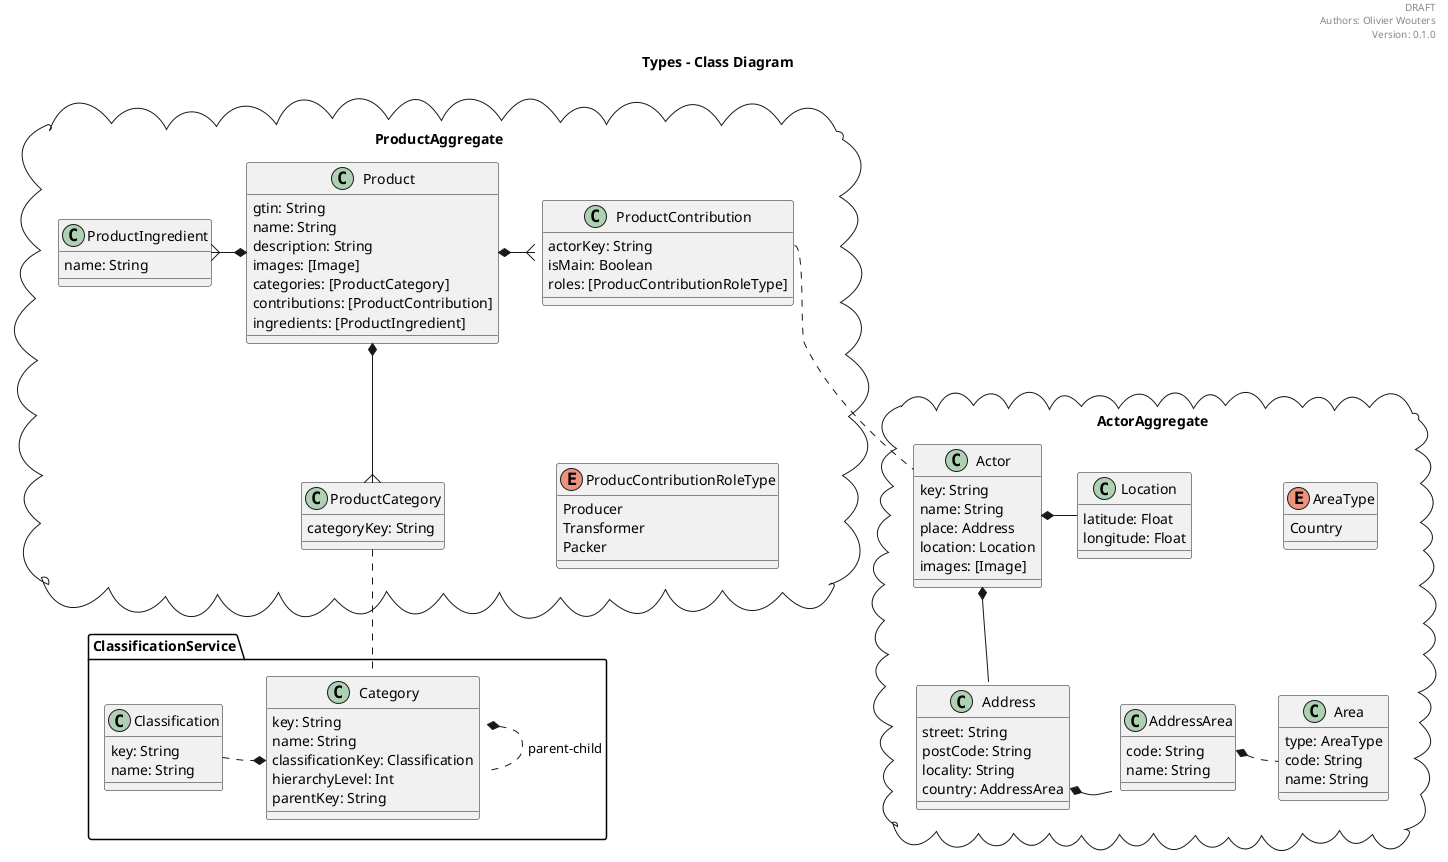 @startuml

header
DRAFT
Authors: Olivier Wouters
Version: 0.1.0
endheader

title Types - Class Diagram

package ProductAggregate <<Cloud>> {

  class Product {
      gtin: String
      name: String
      description: String
      images: [Image]
      categories: [ProductCategory]
      contributions: [ProductContribution]
      ingredients: [ProductIngredient]
  }
  
  Product *-right-{ ProductContribution
  Product *-down-{ ProductCategory
  Product *-left-{ ProductIngredient
  
  class ProductContribution {
      actorKey: String
      isMain: Boolean
      roles: [ProducContributionRoleType]
  }
  
  ProductContribution -down[hidden]- ProducContributionRoleType
  
  enum ProducContributionRoleType {
    Producer
    Transformer
    Packer
  }
  
  class ProductCategory {
    categoryKey: String
  }
  
  class ProductIngredient {
      name: String
  }
}

ProductAggregate -right[hidden]- ActorAggregate

package ActorAggregate <<Cloud>> {

  ProductContribution::actorKey .. Actor

  class Actor {
    key: String
    name: String
    place: Address
    location: Location
    images: [Image]
  }
  
  Actor *-down- Address
  Actor *-right- Location
  
  class Address {
    street: String
    postCode: String
    locality: String
    country: AddressArea
  }
  
  Address::country *-right- AddressArea
  
  class AddressArea {
    code: String
    name: String
  }
  
  AddressArea::code *.right. Area
  
  class Area {
    type: AreaType
    code: String
    name: String
  }
  
  Area .up[hidden]. AreaType
  
  enum AreaType {
      Country
  }
  
  class Location {
      latitude: Float
      longitude: Float
  }

}


package ClassificationService {

  ProductCategory .down. Category
  
  class Classification {
    key: String
    name: String
  }
  
  Category::classificationKey *.left. Classification
  Category *.right. Category : parent-child
  
  class Category {
    key: String
    name: String
    classificationKey: Classification
    hierarchyLevel: Int
    parentKey: String
  }
}

@enduml
